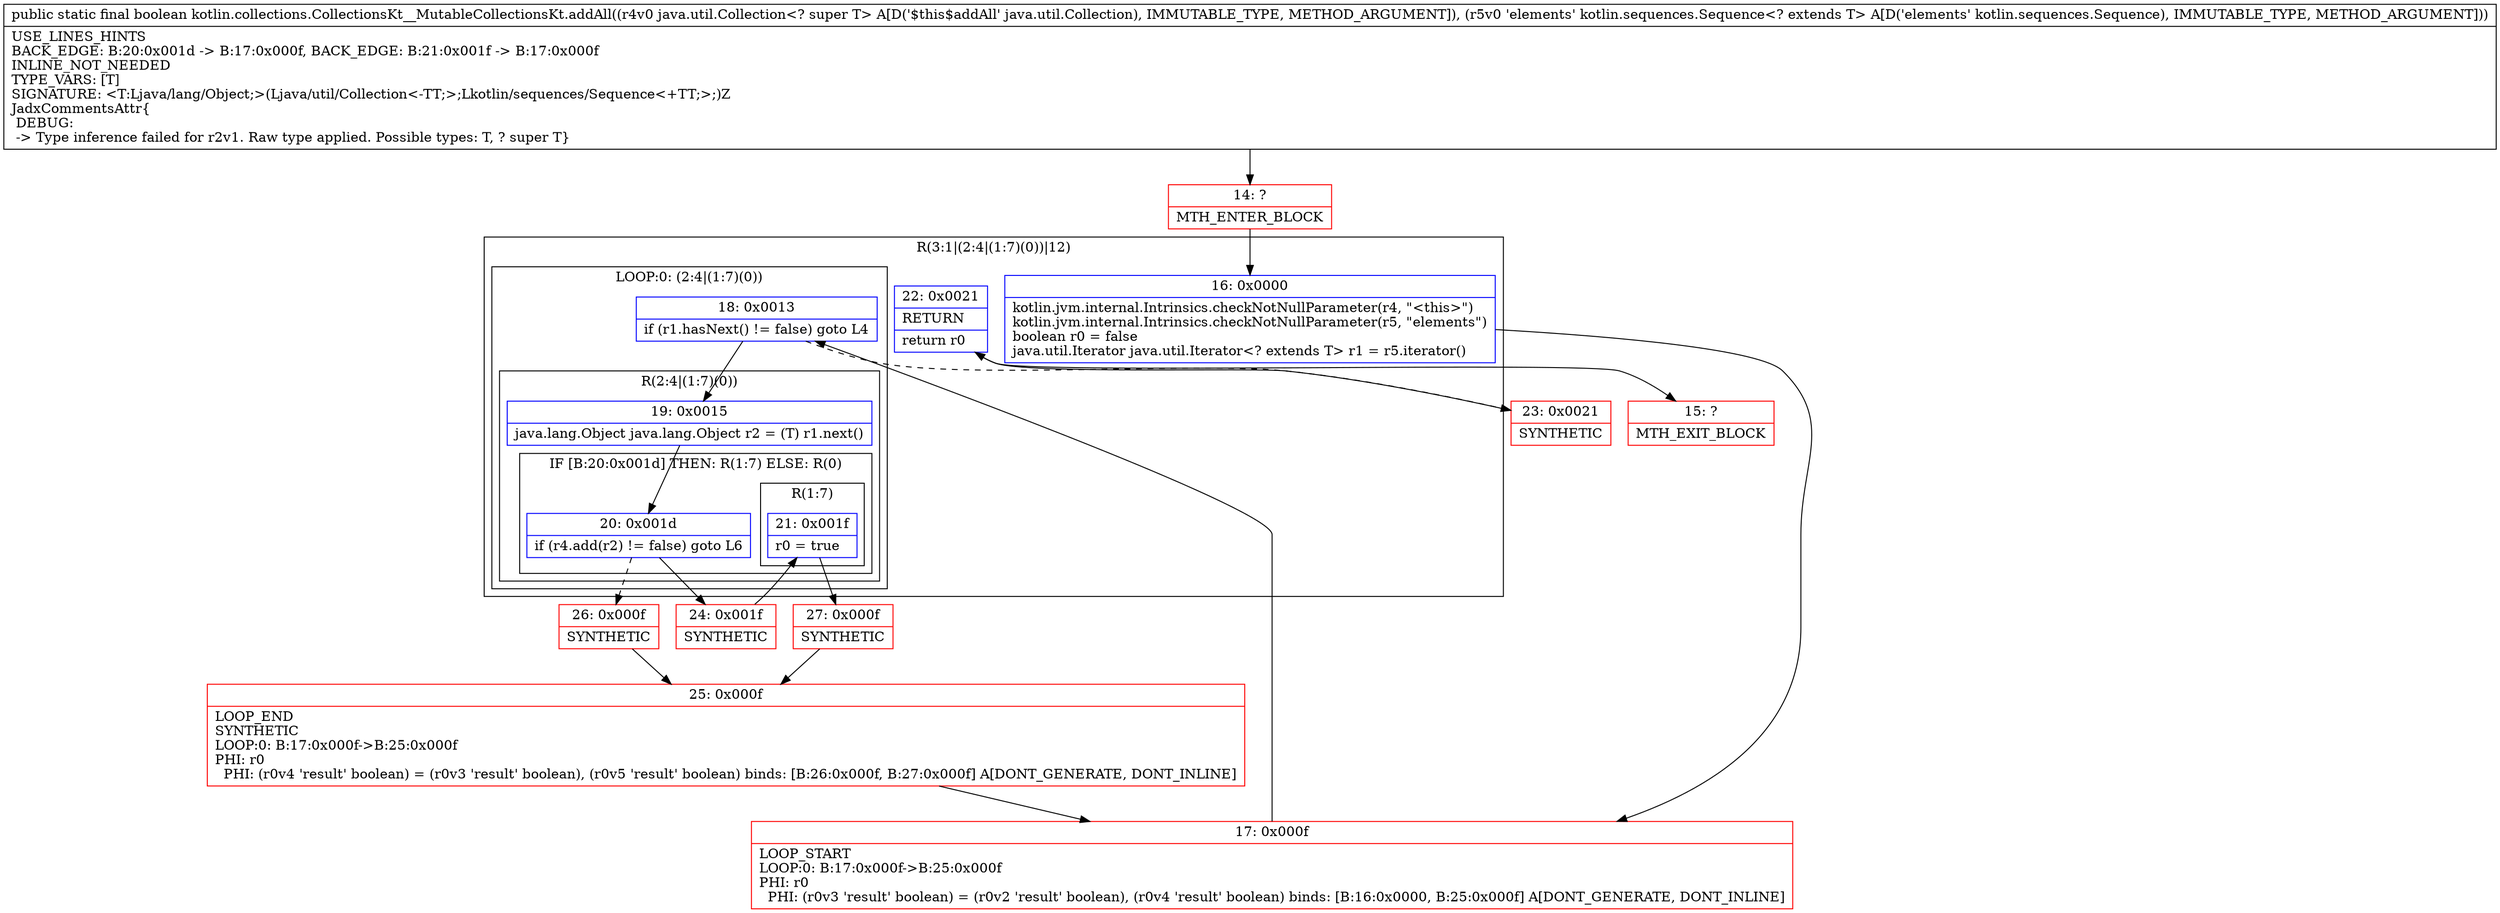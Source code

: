 digraph "CFG forkotlin.collections.CollectionsKt__MutableCollectionsKt.addAll(Ljava\/util\/Collection;Lkotlin\/sequences\/Sequence;)Z" {
subgraph cluster_Region_95283577 {
label = "R(3:1|(2:4|(1:7)(0))|12)";
node [shape=record,color=blue];
Node_16 [shape=record,label="{16\:\ 0x0000|kotlin.jvm.internal.Intrinsics.checkNotNullParameter(r4, \"\<this\>\")\lkotlin.jvm.internal.Intrinsics.checkNotNullParameter(r5, \"elements\")\lboolean r0 = false\ljava.util.Iterator java.util.Iterator\<? extends T\> r1 = r5.iterator()\l}"];
subgraph cluster_LoopRegion_1317620719 {
label = "LOOP:0: (2:4|(1:7)(0))";
node [shape=record,color=blue];
Node_18 [shape=record,label="{18\:\ 0x0013|if (r1.hasNext() != false) goto L4\l}"];
subgraph cluster_Region_1711116881 {
label = "R(2:4|(1:7)(0))";
node [shape=record,color=blue];
Node_19 [shape=record,label="{19\:\ 0x0015|java.lang.Object java.lang.Object r2 = (T) r1.next()\l}"];
subgraph cluster_IfRegion_267471286 {
label = "IF [B:20:0x001d] THEN: R(1:7) ELSE: R(0)";
node [shape=record,color=blue];
Node_20 [shape=record,label="{20\:\ 0x001d|if (r4.add(r2) != false) goto L6\l}"];
subgraph cluster_Region_1636406850 {
label = "R(1:7)";
node [shape=record,color=blue];
Node_21 [shape=record,label="{21\:\ 0x001f|r0 = true\l}"];
}
subgraph cluster_Region_878560360 {
label = "R(0)";
node [shape=record,color=blue];
}
}
}
}
Node_22 [shape=record,label="{22\:\ 0x0021|RETURN\l|return r0\l}"];
}
Node_14 [shape=record,color=red,label="{14\:\ ?|MTH_ENTER_BLOCK\l}"];
Node_17 [shape=record,color=red,label="{17\:\ 0x000f|LOOP_START\lLOOP:0: B:17:0x000f\-\>B:25:0x000f\lPHI: r0 \l  PHI: (r0v3 'result' boolean) = (r0v2 'result' boolean), (r0v4 'result' boolean) binds: [B:16:0x0000, B:25:0x000f] A[DONT_GENERATE, DONT_INLINE]\l}"];
Node_24 [shape=record,color=red,label="{24\:\ 0x001f|SYNTHETIC\l}"];
Node_27 [shape=record,color=red,label="{27\:\ 0x000f|SYNTHETIC\l}"];
Node_25 [shape=record,color=red,label="{25\:\ 0x000f|LOOP_END\lSYNTHETIC\lLOOP:0: B:17:0x000f\-\>B:25:0x000f\lPHI: r0 \l  PHI: (r0v4 'result' boolean) = (r0v3 'result' boolean), (r0v5 'result' boolean) binds: [B:26:0x000f, B:27:0x000f] A[DONT_GENERATE, DONT_INLINE]\l}"];
Node_26 [shape=record,color=red,label="{26\:\ 0x000f|SYNTHETIC\l}"];
Node_23 [shape=record,color=red,label="{23\:\ 0x0021|SYNTHETIC\l}"];
Node_15 [shape=record,color=red,label="{15\:\ ?|MTH_EXIT_BLOCK\l}"];
MethodNode[shape=record,label="{public static final boolean kotlin.collections.CollectionsKt__MutableCollectionsKt.addAll((r4v0 java.util.Collection\<? super T\> A[D('$this$addAll' java.util.Collection), IMMUTABLE_TYPE, METHOD_ARGUMENT]), (r5v0 'elements' kotlin.sequences.Sequence\<? extends T\> A[D('elements' kotlin.sequences.Sequence), IMMUTABLE_TYPE, METHOD_ARGUMENT]))  | USE_LINES_HINTS\lBACK_EDGE: B:20:0x001d \-\> B:17:0x000f, BACK_EDGE: B:21:0x001f \-\> B:17:0x000f\lINLINE_NOT_NEEDED\lTYPE_VARS: [T]\lSIGNATURE: \<T:Ljava\/lang\/Object;\>(Ljava\/util\/Collection\<\-TT;\>;Lkotlin\/sequences\/Sequence\<+TT;\>;)Z\lJadxCommentsAttr\{\l DEBUG: \l \-\> Type inference failed for r2v1. Raw type applied. Possible types: T, ? super T\}\l}"];
MethodNode -> Node_14;Node_16 -> Node_17;
Node_18 -> Node_19;
Node_18 -> Node_23[style=dashed];
Node_19 -> Node_20;
Node_20 -> Node_24;
Node_20 -> Node_26[style=dashed];
Node_21 -> Node_27;
Node_22 -> Node_15;
Node_14 -> Node_16;
Node_17 -> Node_18;
Node_24 -> Node_21;
Node_27 -> Node_25;
Node_25 -> Node_17;
Node_26 -> Node_25;
Node_23 -> Node_22;
}

